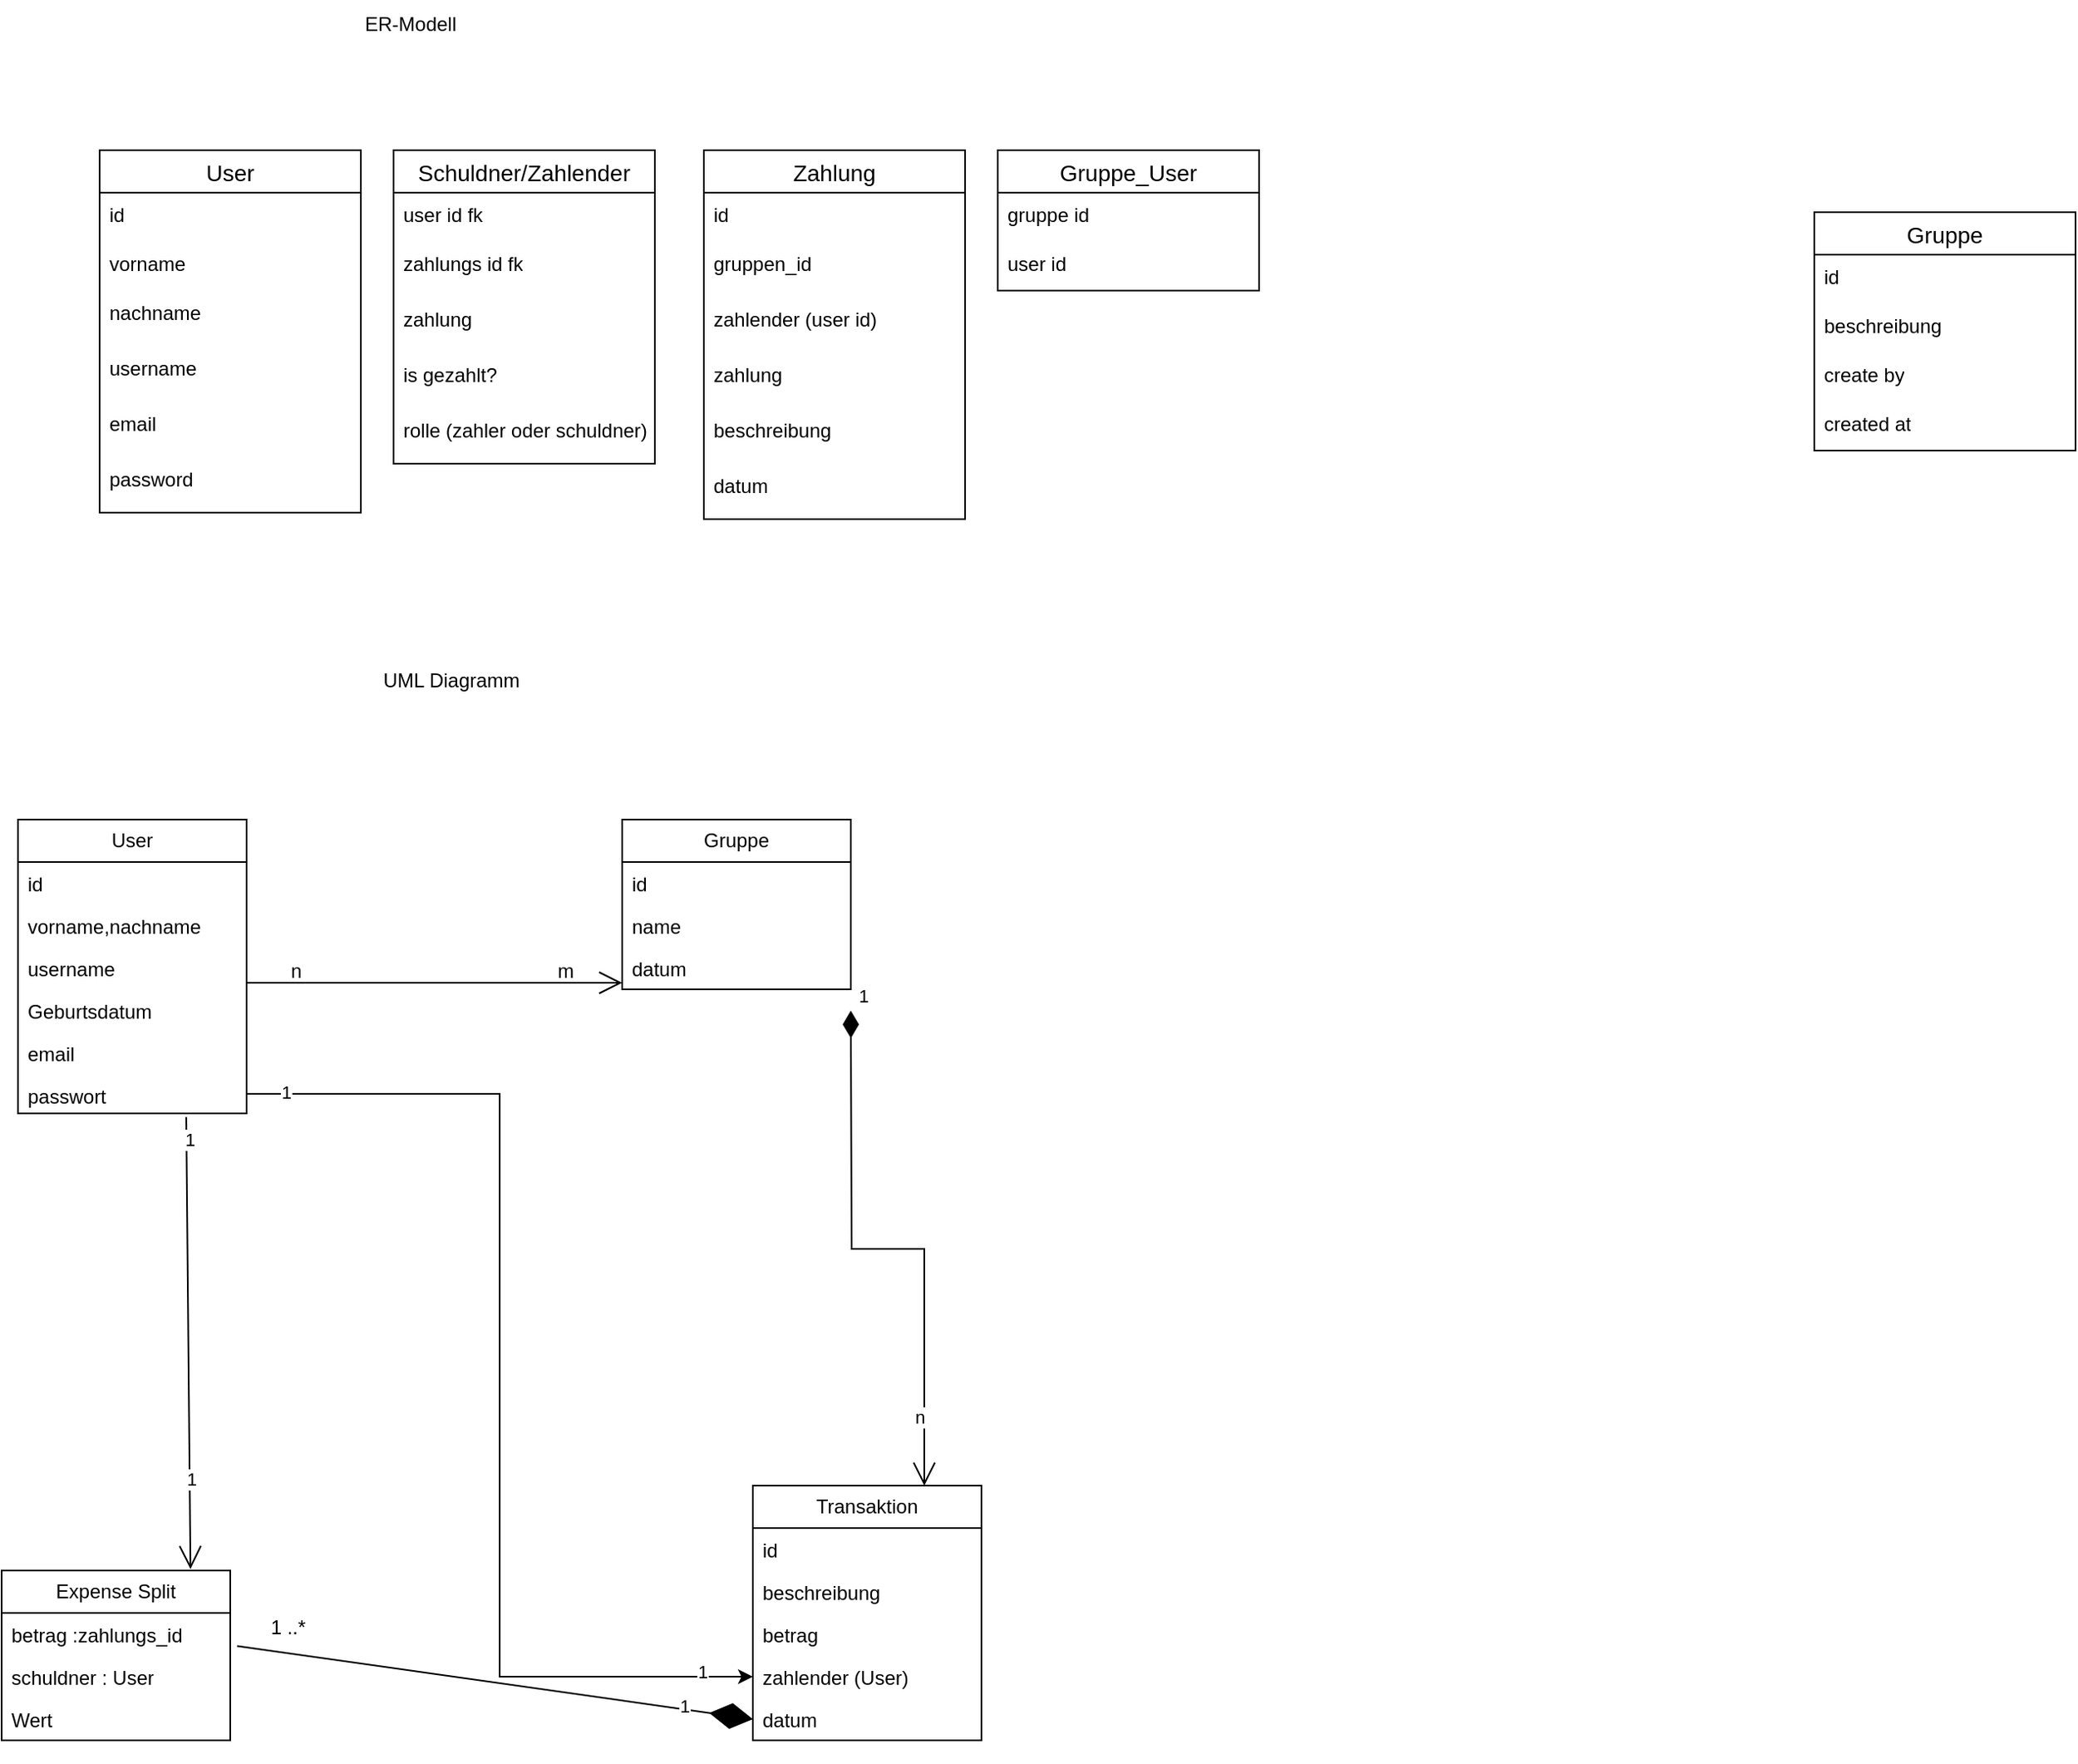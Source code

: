 <mxfile version="28.1.1">
  <diagram name="Seite-1" id="kTdZ0YlbgElcx1GPkOXy">
    <mxGraphModel dx="1281" dy="601" grid="1" gridSize="10" guides="1" tooltips="1" connect="1" arrows="1" fold="1" page="1" pageScale="1" pageWidth="3300" pageHeight="4681" math="0" shadow="0">
      <root>
        <mxCell id="0" />
        <mxCell id="1" parent="0" />
        <mxCell id="Ke4UwmJcrQvl3hzGQLo_-56" value="User" style="swimlane;fontStyle=0;childLayout=stackLayout;horizontal=1;startSize=26;horizontalStack=0;resizeParent=1;resizeParentMax=0;resizeLast=0;collapsible=1;marginBottom=0;align=center;fontSize=14;" parent="1" vertex="1">
          <mxGeometry x="90" y="410" width="160" height="222" as="geometry" />
        </mxCell>
        <mxCell id="Ke4UwmJcrQvl3hzGQLo_-57" value="id&lt;span style=&quot;white-space: pre;&quot;&gt;&#x9;&lt;/span&gt;&lt;div&gt;&lt;br&gt;&lt;/div&gt;" style="text;strokeColor=none;fillColor=none;spacingLeft=4;spacingRight=4;overflow=hidden;rotatable=0;points=[[0,0.5],[1,0.5]];portConstraint=eastwest;fontSize=12;whiteSpace=wrap;html=1;" parent="Ke4UwmJcrQvl3hzGQLo_-56" vertex="1">
          <mxGeometry y="26" width="160" height="30" as="geometry" />
        </mxCell>
        <mxCell id="Ke4UwmJcrQvl3hzGQLo_-58" value="vorname" style="text;strokeColor=none;fillColor=none;spacingLeft=4;spacingRight=4;overflow=hidden;rotatable=0;points=[[0,0.5],[1,0.5]];portConstraint=eastwest;fontSize=12;whiteSpace=wrap;html=1;" parent="Ke4UwmJcrQvl3hzGQLo_-56" vertex="1">
          <mxGeometry y="56" width="160" height="30" as="geometry" />
        </mxCell>
        <mxCell id="Ke4UwmJcrQvl3hzGQLo_-59" value="nachname" style="text;strokeColor=none;fillColor=none;spacingLeft=4;spacingRight=4;overflow=hidden;rotatable=0;points=[[0,0.5],[1,0.5]];portConstraint=eastwest;fontSize=12;whiteSpace=wrap;html=1;" parent="Ke4UwmJcrQvl3hzGQLo_-56" vertex="1">
          <mxGeometry y="86" width="160" height="34" as="geometry" />
        </mxCell>
        <mxCell id="Ke4UwmJcrQvl3hzGQLo_-68" value="username" style="text;strokeColor=none;fillColor=none;spacingLeft=4;spacingRight=4;overflow=hidden;rotatable=0;points=[[0,0.5],[1,0.5]];portConstraint=eastwest;fontSize=12;whiteSpace=wrap;html=1;" parent="Ke4UwmJcrQvl3hzGQLo_-56" vertex="1">
          <mxGeometry y="120" width="160" height="34" as="geometry" />
        </mxCell>
        <mxCell id="Ke4UwmJcrQvl3hzGQLo_-69" value="email" style="text;strokeColor=none;fillColor=none;spacingLeft=4;spacingRight=4;overflow=hidden;rotatable=0;points=[[0,0.5],[1,0.5]];portConstraint=eastwest;fontSize=12;whiteSpace=wrap;html=1;" parent="Ke4UwmJcrQvl3hzGQLo_-56" vertex="1">
          <mxGeometry y="154" width="160" height="34" as="geometry" />
        </mxCell>
        <mxCell id="Ke4UwmJcrQvl3hzGQLo_-73" value="password" style="text;strokeColor=none;fillColor=none;spacingLeft=4;spacingRight=4;overflow=hidden;rotatable=0;points=[[0,0.5],[1,0.5]];portConstraint=eastwest;fontSize=12;whiteSpace=wrap;html=1;" parent="Ke4UwmJcrQvl3hzGQLo_-56" vertex="1">
          <mxGeometry y="188" width="160" height="34" as="geometry" />
        </mxCell>
        <mxCell id="Ke4UwmJcrQvl3hzGQLo_-64" value="Gruppe" style="swimlane;fontStyle=0;childLayout=stackLayout;horizontal=1;startSize=26;horizontalStack=0;resizeParent=1;resizeParentMax=0;resizeLast=0;collapsible=1;marginBottom=0;align=center;fontSize=14;" parent="1" vertex="1">
          <mxGeometry x="1140" y="448" width="160" height="146" as="geometry" />
        </mxCell>
        <mxCell id="Ke4UwmJcrQvl3hzGQLo_-65" value="id&lt;span style=&quot;white-space: pre;&quot;&gt;&#x9;&lt;/span&gt;" style="text;strokeColor=none;fillColor=none;spacingLeft=4;spacingRight=4;overflow=hidden;rotatable=0;points=[[0,0.5],[1,0.5]];portConstraint=eastwest;fontSize=12;whiteSpace=wrap;html=1;" parent="Ke4UwmJcrQvl3hzGQLo_-64" vertex="1">
          <mxGeometry y="26" width="160" height="30" as="geometry" />
        </mxCell>
        <mxCell id="Ke4UwmJcrQvl3hzGQLo_-66" value="beschreibung" style="text;strokeColor=none;fillColor=none;spacingLeft=4;spacingRight=4;overflow=hidden;rotatable=0;points=[[0,0.5],[1,0.5]];portConstraint=eastwest;fontSize=12;whiteSpace=wrap;html=1;" parent="Ke4UwmJcrQvl3hzGQLo_-64" vertex="1">
          <mxGeometry y="56" width="160" height="30" as="geometry" />
        </mxCell>
        <mxCell id="Ke4UwmJcrQvl3hzGQLo_-122" value="create by" style="text;strokeColor=none;fillColor=none;spacingLeft=4;spacingRight=4;overflow=hidden;rotatable=0;points=[[0,0.5],[1,0.5]];portConstraint=eastwest;fontSize=12;whiteSpace=wrap;html=1;" parent="Ke4UwmJcrQvl3hzGQLo_-64" vertex="1">
          <mxGeometry y="86" width="160" height="30" as="geometry" />
        </mxCell>
        <mxCell id="Ke4UwmJcrQvl3hzGQLo_-123" value="created at" style="text;strokeColor=none;fillColor=none;spacingLeft=4;spacingRight=4;overflow=hidden;rotatable=0;points=[[0,0.5],[1,0.5]];portConstraint=eastwest;fontSize=12;whiteSpace=wrap;html=1;" parent="Ke4UwmJcrQvl3hzGQLo_-64" vertex="1">
          <mxGeometry y="116" width="160" height="30" as="geometry" />
        </mxCell>
        <mxCell id="Ke4UwmJcrQvl3hzGQLo_-79" value="Zahlung" style="swimlane;fontStyle=0;childLayout=stackLayout;horizontal=1;startSize=26;horizontalStack=0;resizeParent=1;resizeParentMax=0;resizeLast=0;collapsible=1;marginBottom=0;align=center;fontSize=14;" parent="1" vertex="1">
          <mxGeometry x="460" y="410" width="160" height="226" as="geometry" />
        </mxCell>
        <mxCell id="Ke4UwmJcrQvl3hzGQLo_-80" value="id&lt;span style=&quot;white-space: pre;&quot;&gt;&#x9;&lt;/span&gt;&lt;div&gt;&lt;br&gt;&lt;/div&gt;" style="text;strokeColor=none;fillColor=none;spacingLeft=4;spacingRight=4;overflow=hidden;rotatable=0;points=[[0,0.5],[1,0.5]];portConstraint=eastwest;fontSize=12;whiteSpace=wrap;html=1;" parent="Ke4UwmJcrQvl3hzGQLo_-79" vertex="1">
          <mxGeometry y="26" width="160" height="30" as="geometry" />
        </mxCell>
        <mxCell id="Ke4UwmJcrQvl3hzGQLo_-82" value="gruppen_id" style="text;strokeColor=none;fillColor=none;spacingLeft=4;spacingRight=4;overflow=hidden;rotatable=0;points=[[0,0.5],[1,0.5]];portConstraint=eastwest;fontSize=12;whiteSpace=wrap;html=1;" parent="Ke4UwmJcrQvl3hzGQLo_-79" vertex="1">
          <mxGeometry y="56" width="160" height="34" as="geometry" />
        </mxCell>
        <mxCell id="Ke4UwmJcrQvl3hzGQLo_-83" value="zahlender (user id)" style="text;strokeColor=none;fillColor=none;spacingLeft=4;spacingRight=4;overflow=hidden;rotatable=0;points=[[0,0.5],[1,0.5]];portConstraint=eastwest;fontSize=12;whiteSpace=wrap;html=1;" parent="Ke4UwmJcrQvl3hzGQLo_-79" vertex="1">
          <mxGeometry y="90" width="160" height="34" as="geometry" />
        </mxCell>
        <mxCell id="Ke4UwmJcrQvl3hzGQLo_-84" value="zahlung" style="text;strokeColor=none;fillColor=none;spacingLeft=4;spacingRight=4;overflow=hidden;rotatable=0;points=[[0,0.5],[1,0.5]];portConstraint=eastwest;fontSize=12;whiteSpace=wrap;html=1;" parent="Ke4UwmJcrQvl3hzGQLo_-79" vertex="1">
          <mxGeometry y="124" width="160" height="34" as="geometry" />
        </mxCell>
        <mxCell id="Ke4UwmJcrQvl3hzGQLo_-86" value="beschreibung" style="text;strokeColor=none;fillColor=none;spacingLeft=4;spacingRight=4;overflow=hidden;rotatable=0;points=[[0,0.5],[1,0.5]];portConstraint=eastwest;fontSize=12;whiteSpace=wrap;html=1;" parent="Ke4UwmJcrQvl3hzGQLo_-79" vertex="1">
          <mxGeometry y="158" width="160" height="34" as="geometry" />
        </mxCell>
        <mxCell id="Ke4UwmJcrQvl3hzGQLo_-87" value="datum" style="text;strokeColor=none;fillColor=none;spacingLeft=4;spacingRight=4;overflow=hidden;rotatable=0;points=[[0,0.5],[1,0.5]];portConstraint=eastwest;fontSize=12;whiteSpace=wrap;html=1;" parent="Ke4UwmJcrQvl3hzGQLo_-79" vertex="1">
          <mxGeometry y="192" width="160" height="34" as="geometry" />
        </mxCell>
        <mxCell id="Ke4UwmJcrQvl3hzGQLo_-115" value="Schuldner/Zahlender" style="swimlane;fontStyle=0;childLayout=stackLayout;horizontal=1;startSize=26;horizontalStack=0;resizeParent=1;resizeParentMax=0;resizeLast=0;collapsible=1;marginBottom=0;align=center;fontSize=14;" parent="1" vertex="1">
          <mxGeometry x="270" y="410" width="160" height="192" as="geometry" />
        </mxCell>
        <mxCell id="Ke4UwmJcrQvl3hzGQLo_-117" value="user id fk" style="text;strokeColor=none;fillColor=none;spacingLeft=4;spacingRight=4;overflow=hidden;rotatable=0;points=[[0,0.5],[1,0.5]];portConstraint=eastwest;fontSize=12;whiteSpace=wrap;html=1;" parent="Ke4UwmJcrQvl3hzGQLo_-115" vertex="1">
          <mxGeometry y="26" width="160" height="30" as="geometry" />
        </mxCell>
        <mxCell id="Ke4UwmJcrQvl3hzGQLo_-118" value="zahlungs id fk" style="text;strokeColor=none;fillColor=none;spacingLeft=4;spacingRight=4;overflow=hidden;rotatable=0;points=[[0,0.5],[1,0.5]];portConstraint=eastwest;fontSize=12;whiteSpace=wrap;html=1;" parent="Ke4UwmJcrQvl3hzGQLo_-115" vertex="1">
          <mxGeometry y="56" width="160" height="34" as="geometry" />
        </mxCell>
        <mxCell id="Ke4UwmJcrQvl3hzGQLo_-119" value="zahlung" style="text;strokeColor=none;fillColor=none;spacingLeft=4;spacingRight=4;overflow=hidden;rotatable=0;points=[[0,0.5],[1,0.5]];portConstraint=eastwest;fontSize=12;whiteSpace=wrap;html=1;" parent="Ke4UwmJcrQvl3hzGQLo_-115" vertex="1">
          <mxGeometry y="90" width="160" height="34" as="geometry" />
        </mxCell>
        <mxCell id="Ke4UwmJcrQvl3hzGQLo_-135" value="is gezahlt?" style="text;strokeColor=none;fillColor=none;spacingLeft=4;spacingRight=4;overflow=hidden;rotatable=0;points=[[0,0.5],[1,0.5]];portConstraint=eastwest;fontSize=12;whiteSpace=wrap;html=1;" parent="Ke4UwmJcrQvl3hzGQLo_-115" vertex="1">
          <mxGeometry y="124" width="160" height="34" as="geometry" />
        </mxCell>
        <mxCell id="Ke4UwmJcrQvl3hzGQLo_-136" value="rolle (zahler oder schuldner)" style="text;strokeColor=none;fillColor=none;spacingLeft=4;spacingRight=4;overflow=hidden;rotatable=0;points=[[0,0.5],[1,0.5]];portConstraint=eastwest;fontSize=12;whiteSpace=wrap;html=1;" parent="Ke4UwmJcrQvl3hzGQLo_-115" vertex="1">
          <mxGeometry y="158" width="160" height="34" as="geometry" />
        </mxCell>
        <mxCell id="Ke4UwmJcrQvl3hzGQLo_-124" value="Gruppe_User" style="swimlane;fontStyle=0;childLayout=stackLayout;horizontal=1;startSize=26;horizontalStack=0;resizeParent=1;resizeParentMax=0;resizeLast=0;collapsible=1;marginBottom=0;align=center;fontSize=14;" parent="1" vertex="1">
          <mxGeometry x="640" y="410" width="160" height="86" as="geometry" />
        </mxCell>
        <mxCell id="Ke4UwmJcrQvl3hzGQLo_-125" value="gruppe id" style="text;strokeColor=none;fillColor=none;spacingLeft=4;spacingRight=4;overflow=hidden;rotatable=0;points=[[0,0.5],[1,0.5]];portConstraint=eastwest;fontSize=12;whiteSpace=wrap;html=1;" parent="Ke4UwmJcrQvl3hzGQLo_-124" vertex="1">
          <mxGeometry y="26" width="160" height="30" as="geometry" />
        </mxCell>
        <mxCell id="Ke4UwmJcrQvl3hzGQLo_-126" value="user id" style="text;strokeColor=none;fillColor=none;spacingLeft=4;spacingRight=4;overflow=hidden;rotatable=0;points=[[0,0.5],[1,0.5]];portConstraint=eastwest;fontSize=12;whiteSpace=wrap;html=1;" parent="Ke4UwmJcrQvl3hzGQLo_-124" vertex="1">
          <mxGeometry y="56" width="160" height="30" as="geometry" />
        </mxCell>
        <mxCell id="Mmg6J1vxTrajCqL-PbKi-1" value="User" style="swimlane;fontStyle=0;childLayout=stackLayout;horizontal=1;startSize=26;fillColor=none;horizontalStack=0;resizeParent=1;resizeParentMax=0;resizeLast=0;collapsible=1;marginBottom=0;whiteSpace=wrap;html=1;" parent="1" vertex="1">
          <mxGeometry x="40" y="820" width="140" height="180" as="geometry" />
        </mxCell>
        <mxCell id="Mmg6J1vxTrajCqL-PbKi-2" value="id" style="text;strokeColor=none;fillColor=none;align=left;verticalAlign=top;spacingLeft=4;spacingRight=4;overflow=hidden;rotatable=0;points=[[0,0.5],[1,0.5]];portConstraint=eastwest;whiteSpace=wrap;html=1;" parent="Mmg6J1vxTrajCqL-PbKi-1" vertex="1">
          <mxGeometry y="26" width="140" height="26" as="geometry" />
        </mxCell>
        <mxCell id="Mmg6J1vxTrajCqL-PbKi-3" value="vorname,nachname&lt;span style=&quot;white-space: pre;&quot;&gt;&#x9;&lt;/span&gt;&lt;span style=&quot;white-space: pre;&quot;&gt;&#x9;&lt;/span&gt;&lt;span style=&quot;white-space: pre;&quot;&gt;&#x9;&lt;/span&gt;&lt;span style=&quot;white-space: pre;&quot;&gt;&#x9;&lt;/span&gt;" style="text;strokeColor=none;fillColor=none;align=left;verticalAlign=top;spacingLeft=4;spacingRight=4;overflow=hidden;rotatable=0;points=[[0,0.5],[1,0.5]];portConstraint=eastwest;whiteSpace=wrap;html=1;" parent="Mmg6J1vxTrajCqL-PbKi-1" vertex="1">
          <mxGeometry y="52" width="140" height="26" as="geometry" />
        </mxCell>
        <mxCell id="Mmg6J1vxTrajCqL-PbKi-4" value="username" style="text;strokeColor=none;fillColor=none;align=left;verticalAlign=top;spacingLeft=4;spacingRight=4;overflow=hidden;rotatable=0;points=[[0,0.5],[1,0.5]];portConstraint=eastwest;whiteSpace=wrap;html=1;" parent="Mmg6J1vxTrajCqL-PbKi-1" vertex="1">
          <mxGeometry y="78" width="140" height="26" as="geometry" />
        </mxCell>
        <mxCell id="Mmg6J1vxTrajCqL-PbKi-7" value="Geburtsdatum" style="text;strokeColor=none;fillColor=none;align=left;verticalAlign=top;spacingLeft=4;spacingRight=4;overflow=hidden;rotatable=0;points=[[0,0.5],[1,0.5]];portConstraint=eastwest;whiteSpace=wrap;html=1;" parent="Mmg6J1vxTrajCqL-PbKi-1" vertex="1">
          <mxGeometry y="104" width="140" height="26" as="geometry" />
        </mxCell>
        <mxCell id="Mmg6J1vxTrajCqL-PbKi-8" value="email" style="text;strokeColor=none;fillColor=none;align=left;verticalAlign=top;spacingLeft=4;spacingRight=4;overflow=hidden;rotatable=0;points=[[0,0.5],[1,0.5]];portConstraint=eastwest;whiteSpace=wrap;html=1;" parent="Mmg6J1vxTrajCqL-PbKi-1" vertex="1">
          <mxGeometry y="130" width="140" height="26" as="geometry" />
        </mxCell>
        <mxCell id="Mmg6J1vxTrajCqL-PbKi-9" value="passwort" style="text;strokeColor=none;fillColor=none;align=left;verticalAlign=top;spacingLeft=4;spacingRight=4;overflow=hidden;rotatable=0;points=[[0,0.5],[1,0.5]];portConstraint=eastwest;whiteSpace=wrap;html=1;" parent="Mmg6J1vxTrajCqL-PbKi-1" vertex="1">
          <mxGeometry y="156" width="140" height="24" as="geometry" />
        </mxCell>
        <mxCell id="Mmg6J1vxTrajCqL-PbKi-5" value="UML Diagramm" style="text;html=1;align=center;verticalAlign=middle;resizable=0;points=[];autosize=1;strokeColor=none;fillColor=none;" parent="1" vertex="1">
          <mxGeometry x="250" y="720" width="110" height="30" as="geometry" />
        </mxCell>
        <mxCell id="Mmg6J1vxTrajCqL-PbKi-6" value="ER-Modell" style="text;html=1;align=center;verticalAlign=middle;resizable=0;points=[];autosize=1;strokeColor=none;fillColor=none;" parent="1" vertex="1">
          <mxGeometry x="240" y="318" width="80" height="30" as="geometry" />
        </mxCell>
        <mxCell id="Mmg6J1vxTrajCqL-PbKi-15" value="Transaktion" style="swimlane;fontStyle=0;childLayout=stackLayout;horizontal=1;startSize=26;fillColor=none;horizontalStack=0;resizeParent=1;resizeParentMax=0;resizeLast=0;collapsible=1;marginBottom=0;whiteSpace=wrap;html=1;" parent="1" vertex="1">
          <mxGeometry x="490" y="1228" width="140" height="156" as="geometry" />
        </mxCell>
        <mxCell id="Mmg6J1vxTrajCqL-PbKi-16" value="id" style="text;strokeColor=none;fillColor=none;align=left;verticalAlign=top;spacingLeft=4;spacingRight=4;overflow=hidden;rotatable=0;points=[[0,0.5],[1,0.5]];portConstraint=eastwest;whiteSpace=wrap;html=1;" parent="Mmg6J1vxTrajCqL-PbKi-15" vertex="1">
          <mxGeometry y="26" width="140" height="26" as="geometry" />
        </mxCell>
        <mxCell id="Mmg6J1vxTrajCqL-PbKi-17" value="beschreibung&lt;span style=&quot;white-space: pre;&quot;&gt;&#x9;&lt;/span&gt;&lt;span style=&quot;white-space: pre;&quot;&gt;&#x9;&lt;/span&gt;&lt;span style=&quot;white-space: pre;&quot;&gt;&#x9;&lt;/span&gt;&lt;span style=&quot;white-space: pre;&quot;&gt;&#x9;&lt;/span&gt;" style="text;strokeColor=none;fillColor=none;align=left;verticalAlign=top;spacingLeft=4;spacingRight=4;overflow=hidden;rotatable=0;points=[[0,0.5],[1,0.5]];portConstraint=eastwest;whiteSpace=wrap;html=1;" parent="Mmg6J1vxTrajCqL-PbKi-15" vertex="1">
          <mxGeometry y="52" width="140" height="26" as="geometry" />
        </mxCell>
        <mxCell id="Mmg6J1vxTrajCqL-PbKi-18" value="betrag" style="text;strokeColor=none;fillColor=none;align=left;verticalAlign=top;spacingLeft=4;spacingRight=4;overflow=hidden;rotatable=0;points=[[0,0.5],[1,0.5]];portConstraint=eastwest;whiteSpace=wrap;html=1;" parent="Mmg6J1vxTrajCqL-PbKi-15" vertex="1">
          <mxGeometry y="78" width="140" height="26" as="geometry" />
        </mxCell>
        <mxCell id="Mmg6J1vxTrajCqL-PbKi-19" value="zahlender (User)" style="text;strokeColor=none;fillColor=none;align=left;verticalAlign=top;spacingLeft=4;spacingRight=4;overflow=hidden;rotatable=0;points=[[0,0.5],[1,0.5]];portConstraint=eastwest;whiteSpace=wrap;html=1;" parent="Mmg6J1vxTrajCqL-PbKi-15" vertex="1">
          <mxGeometry y="104" width="140" height="26" as="geometry" />
        </mxCell>
        <mxCell id="Mmg6J1vxTrajCqL-PbKi-22" value="datum" style="text;strokeColor=none;fillColor=none;align=left;verticalAlign=top;spacingLeft=4;spacingRight=4;overflow=hidden;rotatable=0;points=[[0,0.5],[1,0.5]];portConstraint=eastwest;whiteSpace=wrap;html=1;" parent="Mmg6J1vxTrajCqL-PbKi-15" vertex="1">
          <mxGeometry y="130" width="140" height="26" as="geometry" />
        </mxCell>
        <mxCell id="Mmg6J1vxTrajCqL-PbKi-28" value="Expense Split" style="swimlane;fontStyle=0;childLayout=stackLayout;horizontal=1;startSize=26;fillColor=none;horizontalStack=0;resizeParent=1;resizeParentMax=0;resizeLast=0;collapsible=1;marginBottom=0;whiteSpace=wrap;html=1;" parent="1" vertex="1">
          <mxGeometry x="30" y="1280" width="140" height="104" as="geometry" />
        </mxCell>
        <mxCell id="Mmg6J1vxTrajCqL-PbKi-31" value="betrag :zahlungs_id" style="text;strokeColor=none;fillColor=none;align=left;verticalAlign=top;spacingLeft=4;spacingRight=4;overflow=hidden;rotatable=0;points=[[0,0.5],[1,0.5]];portConstraint=eastwest;whiteSpace=wrap;html=1;" parent="Mmg6J1vxTrajCqL-PbKi-28" vertex="1">
          <mxGeometry y="26" width="140" height="26" as="geometry" />
        </mxCell>
        <mxCell id="Mmg6J1vxTrajCqL-PbKi-33" value="schuldner : User" style="text;strokeColor=none;fillColor=none;align=left;verticalAlign=top;spacingLeft=4;spacingRight=4;overflow=hidden;rotatable=0;points=[[0,0.5],[1,0.5]];portConstraint=eastwest;whiteSpace=wrap;html=1;" parent="Mmg6J1vxTrajCqL-PbKi-28" vertex="1">
          <mxGeometry y="52" width="140" height="26" as="geometry" />
        </mxCell>
        <mxCell id="Mmg6J1vxTrajCqL-PbKi-90" value="Wert" style="text;strokeColor=none;fillColor=none;align=left;verticalAlign=top;spacingLeft=4;spacingRight=4;overflow=hidden;rotatable=0;points=[[0,0.5],[1,0.5]];portConstraint=eastwest;whiteSpace=wrap;html=1;" parent="Mmg6J1vxTrajCqL-PbKi-28" vertex="1">
          <mxGeometry y="78" width="140" height="26" as="geometry" />
        </mxCell>
        <mxCell id="Mmg6J1vxTrajCqL-PbKi-38" value="Gruppe" style="swimlane;fontStyle=0;childLayout=stackLayout;horizontal=1;startSize=26;fillColor=none;horizontalStack=0;resizeParent=1;resizeParentMax=0;resizeLast=0;collapsible=1;marginBottom=0;whiteSpace=wrap;html=1;" parent="1" vertex="1">
          <mxGeometry x="410" y="820" width="140" height="104" as="geometry" />
        </mxCell>
        <mxCell id="Mmg6J1vxTrajCqL-PbKi-39" value="id" style="text;strokeColor=none;fillColor=none;align=left;verticalAlign=top;spacingLeft=4;spacingRight=4;overflow=hidden;rotatable=0;points=[[0,0.5],[1,0.5]];portConstraint=eastwest;whiteSpace=wrap;html=1;" parent="Mmg6J1vxTrajCqL-PbKi-38" vertex="1">
          <mxGeometry y="26" width="140" height="26" as="geometry" />
        </mxCell>
        <mxCell id="Mmg6J1vxTrajCqL-PbKi-40" value="name&lt;span style=&quot;white-space: pre;&quot;&gt;&#x9;&lt;/span&gt;" style="text;strokeColor=none;fillColor=none;align=left;verticalAlign=top;spacingLeft=4;spacingRight=4;overflow=hidden;rotatable=0;points=[[0,0.5],[1,0.5]];portConstraint=eastwest;whiteSpace=wrap;html=1;" parent="Mmg6J1vxTrajCqL-PbKi-38" vertex="1">
          <mxGeometry y="52" width="140" height="26" as="geometry" />
        </mxCell>
        <mxCell id="Mmg6J1vxTrajCqL-PbKi-52" value="datum" style="text;strokeColor=none;fillColor=none;align=left;verticalAlign=top;spacingLeft=4;spacingRight=4;overflow=hidden;rotatable=0;points=[[0,0.5],[1,0.5]];portConstraint=eastwest;whiteSpace=wrap;html=1;" parent="Mmg6J1vxTrajCqL-PbKi-38" vertex="1">
          <mxGeometry y="78" width="140" height="26" as="geometry" />
        </mxCell>
        <mxCell id="Mmg6J1vxTrajCqL-PbKi-51" value="" style="endArrow=open;endFill=1;endSize=12;html=1;rounded=0;exitX=0.736;exitY=1.092;exitDx=0;exitDy=0;entryX=0.826;entryY=-0.009;entryDx=0;entryDy=0;entryPerimeter=0;exitPerimeter=0;" parent="1" source="Mmg6J1vxTrajCqL-PbKi-9" target="Mmg6J1vxTrajCqL-PbKi-28" edge="1">
          <mxGeometry width="160" relative="1" as="geometry">
            <mxPoint x="180" y="1036" as="sourcePoint" />
            <mxPoint x="250" y="1040" as="targetPoint" />
          </mxGeometry>
        </mxCell>
        <mxCell id="P1wbzBlmFeH3G64y0hmI-3" value="1" style="edgeLabel;html=1;align=center;verticalAlign=middle;resizable=0;points=[];" parent="Mmg6J1vxTrajCqL-PbKi-51" vertex="1" connectable="0">
          <mxGeometry x="-0.902" y="2" relative="1" as="geometry">
            <mxPoint as="offset" />
          </mxGeometry>
        </mxCell>
        <mxCell id="P1wbzBlmFeH3G64y0hmI-4" value="1" style="edgeLabel;html=1;align=center;verticalAlign=middle;resizable=0;points=[];" parent="Mmg6J1vxTrajCqL-PbKi-51" vertex="1" connectable="0">
          <mxGeometry x="0.601" y="1" relative="1" as="geometry">
            <mxPoint as="offset" />
          </mxGeometry>
        </mxCell>
        <mxCell id="Mmg6J1vxTrajCqL-PbKi-86" value="1" style="endArrow=open;html=1;endSize=12;startArrow=diamondThin;startSize=14;startFill=1;edgeStyle=orthogonalEdgeStyle;align=left;verticalAlign=bottom;rounded=0;exitX=1;exitY=0.5;exitDx=0;exitDy=0;entryX=0.75;entryY=0;entryDx=0;entryDy=0;" parent="1" target="Mmg6J1vxTrajCqL-PbKi-15" edge="1">
          <mxGeometry x="-1" y="3" relative="1" as="geometry">
            <mxPoint x="550" y="937" as="sourcePoint" />
            <mxPoint x="610" y="1096" as="targetPoint" />
          </mxGeometry>
        </mxCell>
        <mxCell id="P1wbzBlmFeH3G64y0hmI-1" value="n" style="edgeLabel;html=1;align=center;verticalAlign=middle;resizable=0;points=[];" parent="Mmg6J1vxTrajCqL-PbKi-86" vertex="1" connectable="0">
          <mxGeometry x="0.747" y="-3" relative="1" as="geometry">
            <mxPoint as="offset" />
          </mxGeometry>
        </mxCell>
        <mxCell id="Mmg6J1vxTrajCqL-PbKi-49" value="" style="endArrow=diamondThin;endFill=1;endSize=24;html=1;rounded=0;entryX=0;entryY=0.5;entryDx=0;entryDy=0;exitX=1.03;exitY=0.777;exitDx=0;exitDy=0;exitPerimeter=0;" parent="1" source="Mmg6J1vxTrajCqL-PbKi-31" target="Mmg6J1vxTrajCqL-PbKi-22" edge="1">
          <mxGeometry width="160" relative="1" as="geometry">
            <mxPoint x="270" y="1143.5" as="sourcePoint" />
            <mxPoint x="430" y="1143.5" as="targetPoint" />
          </mxGeometry>
        </mxCell>
        <mxCell id="Mmg6J1vxTrajCqL-PbKi-100" value="1" style="edgeLabel;html=1;align=center;verticalAlign=middle;resizable=0;points=[];" parent="Mmg6J1vxTrajCqL-PbKi-49" vertex="1" connectable="0">
          <mxGeometry x="0.73" y="2" relative="1" as="geometry">
            <mxPoint as="offset" />
          </mxGeometry>
        </mxCell>
        <mxCell id="Mmg6J1vxTrajCqL-PbKi-96" value="" style="endArrow=open;endFill=1;endSize=12;html=1;rounded=0;" parent="1" edge="1">
          <mxGeometry width="160" relative="1" as="geometry">
            <mxPoint x="180" y="920" as="sourcePoint" />
            <mxPoint x="410" y="920" as="targetPoint" />
          </mxGeometry>
        </mxCell>
        <mxCell id="Mmg6J1vxTrajCqL-PbKi-97" value="n" style="text;html=1;align=center;verticalAlign=middle;resizable=0;points=[];autosize=1;strokeColor=none;fillColor=none;" parent="1" vertex="1">
          <mxGeometry x="195" y="898" width="30" height="30" as="geometry" />
        </mxCell>
        <mxCell id="Mmg6J1vxTrajCqL-PbKi-98" value="m" style="text;html=1;align=center;verticalAlign=middle;resizable=0;points=[];autosize=1;strokeColor=none;fillColor=none;" parent="1" vertex="1">
          <mxGeometry x="360" y="898" width="30" height="30" as="geometry" />
        </mxCell>
        <mxCell id="Mmg6J1vxTrajCqL-PbKi-99" value="1 ..*" style="text;html=1;align=center;verticalAlign=middle;resizable=0;points=[];autosize=1;strokeColor=none;fillColor=none;" parent="1" vertex="1">
          <mxGeometry x="185" y="1300" width="40" height="30" as="geometry" />
        </mxCell>
        <mxCell id="gnHdNQpnk-O7KGtQiNlb-1" style="edgeStyle=orthogonalEdgeStyle;rounded=0;orthogonalLoop=1;jettySize=auto;html=1;exitX=1;exitY=0.5;exitDx=0;exitDy=0;entryX=0;entryY=0.5;entryDx=0;entryDy=0;" edge="1" parent="1" source="Mmg6J1vxTrajCqL-PbKi-9" target="Mmg6J1vxTrajCqL-PbKi-19">
          <mxGeometry relative="1" as="geometry" />
        </mxCell>
        <mxCell id="gnHdNQpnk-O7KGtQiNlb-2" value="1" style="edgeLabel;html=1;align=center;verticalAlign=middle;resizable=0;points=[];" vertex="1" connectable="0" parent="gnHdNQpnk-O7KGtQiNlb-1">
          <mxGeometry x="-0.929" y="1" relative="1" as="geometry">
            <mxPoint as="offset" />
          </mxGeometry>
        </mxCell>
        <mxCell id="gnHdNQpnk-O7KGtQiNlb-3" value="1" style="edgeLabel;html=1;align=center;verticalAlign=middle;resizable=0;points=[];" vertex="1" connectable="0" parent="gnHdNQpnk-O7KGtQiNlb-1">
          <mxGeometry x="0.906" y="3" relative="1" as="geometry">
            <mxPoint as="offset" />
          </mxGeometry>
        </mxCell>
      </root>
    </mxGraphModel>
  </diagram>
</mxfile>
